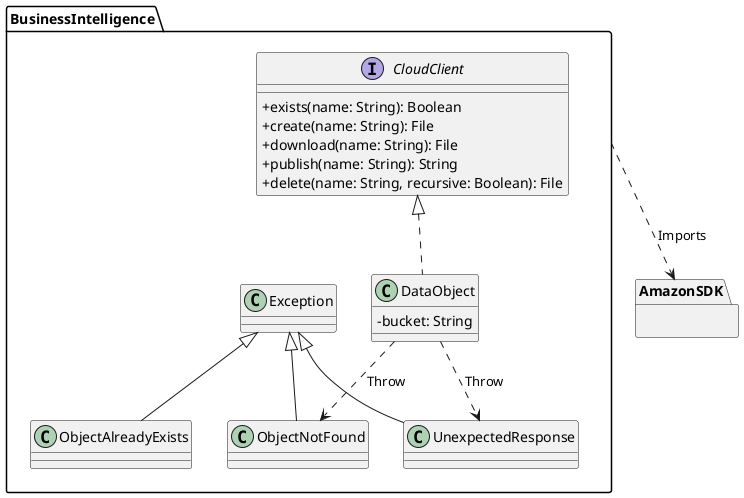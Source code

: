 @startuml DataObject
skinparam classAttributeIconSize 0
package BusinessIntelligence {
    interface CloudClient {
     +exists(name: String): Boolean
     +create(name: String): File
     +download(name: String): File
     +publish(name: String): String
     +delete(name: String, recursive: Boolean): File
    }

    class DataObject {
     -bucket: String
    }

    class Exception
    class ObjectNotFound
    class ObjectAlreadyExists
    class UnexpectedResponse

    CloudClient <|.. DataObject

    Exception <|-- ObjectNotFound
    Exception <|-- ObjectAlreadyExists
    Exception <|-- UnexpectedResponse

    DataObject ..> ObjectNotFound: Throw
    DataObject ..> UnexpectedResponse: Throw
}

package AmazonSDK {}

BusinessIntelligence ..> AmazonSDK: Imports

@enduml

